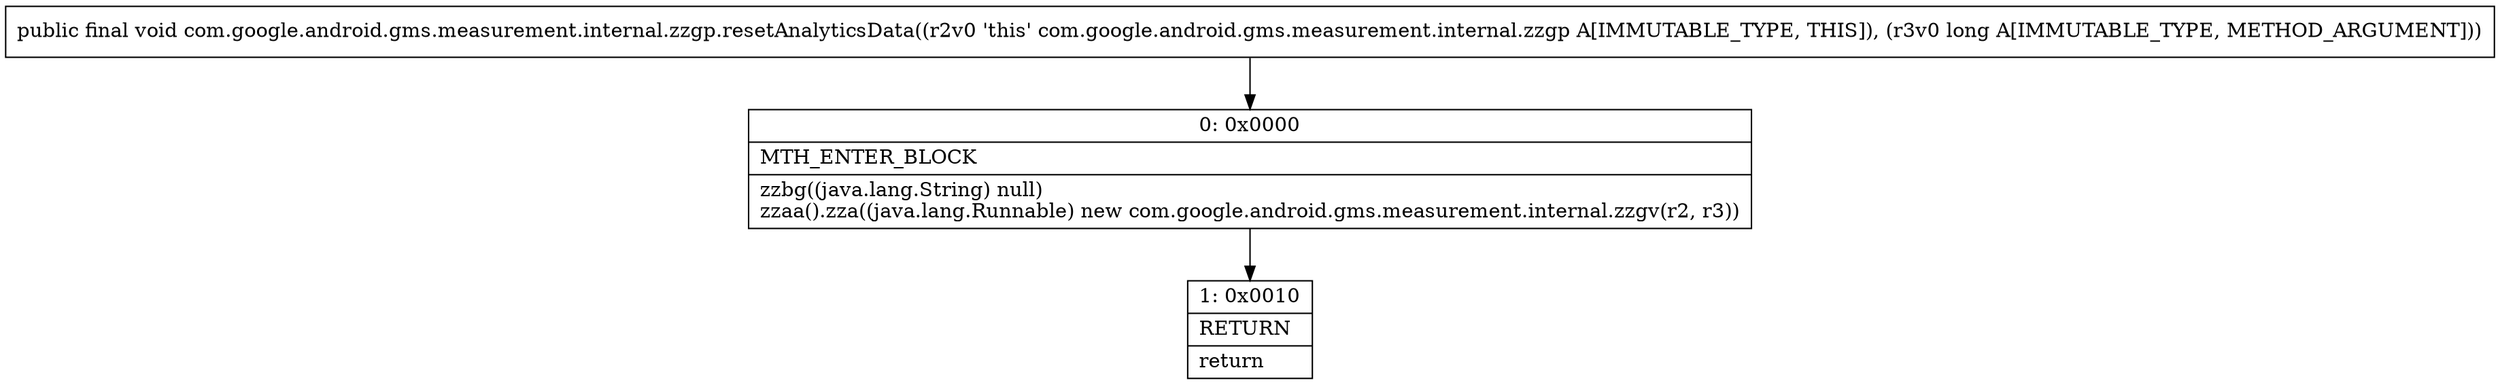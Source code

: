 digraph "CFG forcom.google.android.gms.measurement.internal.zzgp.resetAnalyticsData(J)V" {
Node_0 [shape=record,label="{0\:\ 0x0000|MTH_ENTER_BLOCK\l|zzbg((java.lang.String) null)\lzzaa().zza((java.lang.Runnable) new com.google.android.gms.measurement.internal.zzgv(r2, r3))\l}"];
Node_1 [shape=record,label="{1\:\ 0x0010|RETURN\l|return\l}"];
MethodNode[shape=record,label="{public final void com.google.android.gms.measurement.internal.zzgp.resetAnalyticsData((r2v0 'this' com.google.android.gms.measurement.internal.zzgp A[IMMUTABLE_TYPE, THIS]), (r3v0 long A[IMMUTABLE_TYPE, METHOD_ARGUMENT])) }"];
MethodNode -> Node_0;
Node_0 -> Node_1;
}

